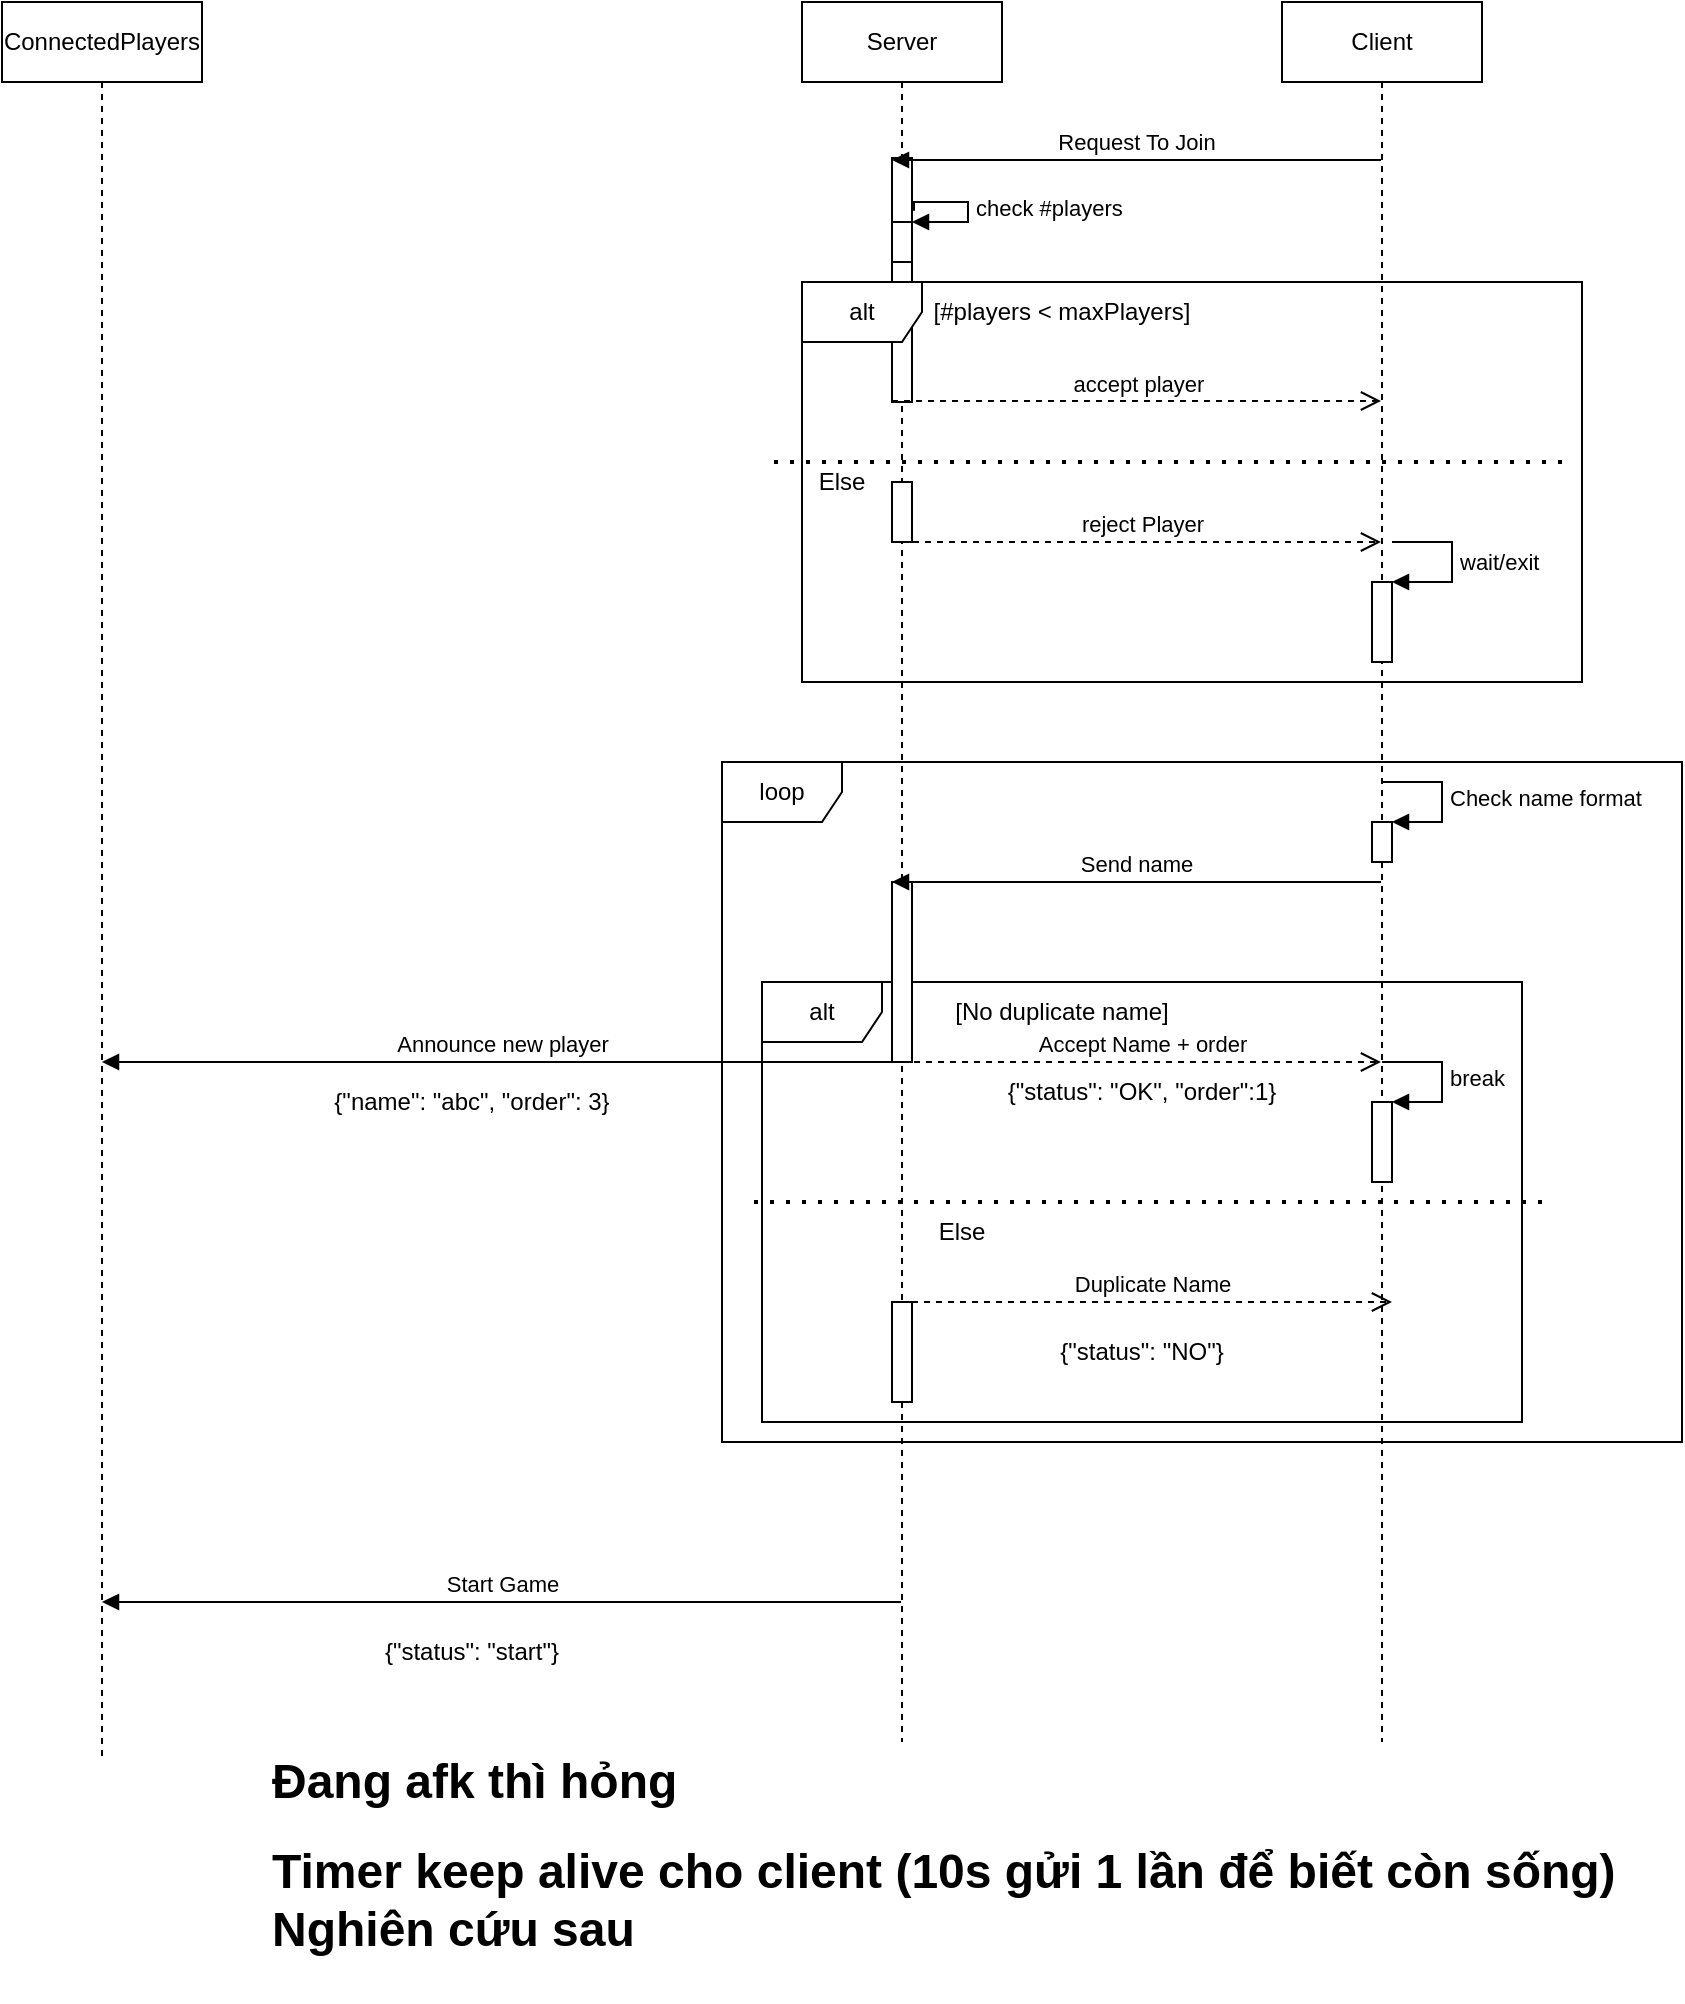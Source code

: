 <mxfile version="15.8.2" type="device" pages="4"><diagram id="5BdHC1QGSKDhrN6lSMNU" name="Login"><mxGraphModel dx="1718" dy="450" grid="1" gridSize="10" guides="1" tooltips="1" connect="1" arrows="1" fold="1" page="1" pageScale="1" pageWidth="850" pageHeight="1100" math="0" shadow="0"><root><mxCell id="0"/><mxCell id="1" parent="0"/><mxCell id="oxbAlQ4uwrXy4WaHBNYf-58" value="alt" style="shape=umlFrame;whiteSpace=wrap;html=1;" parent="1" vertex="1"><mxGeometry x="340" y="560" width="380" height="220" as="geometry"/></mxCell><mxCell id="oxbAlQ4uwrXy4WaHBNYf-59" value="loop" style="shape=umlFrame;whiteSpace=wrap;html=1;" parent="1" vertex="1"><mxGeometry x="320" y="450" width="480" height="340" as="geometry"/></mxCell><mxCell id="oxbAlQ4uwrXy4WaHBNYf-2" value="ConnectedPlayers" style="shape=umlLifeline;perimeter=lifelinePerimeter;whiteSpace=wrap;html=1;container=1;collapsible=0;recursiveResize=0;outlineConnect=0;" parent="1" vertex="1"><mxGeometry x="-40" y="70" width="100" height="880" as="geometry"/></mxCell><mxCell id="oxbAlQ4uwrXy4WaHBNYf-3" value="Server" style="shape=umlLifeline;perimeter=lifelinePerimeter;whiteSpace=wrap;html=1;container=1;collapsible=0;recursiveResize=0;outlineConnect=0;" parent="1" vertex="1"><mxGeometry x="360" y="70" width="100" height="870" as="geometry"/></mxCell><mxCell id="oxbAlQ4uwrXy4WaHBNYf-10" value="" style="html=1;points=[];perimeter=orthogonalPerimeter;" parent="oxbAlQ4uwrXy4WaHBNYf-3" vertex="1"><mxGeometry x="45" y="78" width="10" height="122" as="geometry"/></mxCell><mxCell id="oxbAlQ4uwrXy4WaHBNYf-14" value="" style="html=1;points=[];perimeter=orthogonalPerimeter;" parent="oxbAlQ4uwrXy4WaHBNYf-3" vertex="1"><mxGeometry x="45" y="110" width="10" height="20" as="geometry"/></mxCell><mxCell id="oxbAlQ4uwrXy4WaHBNYf-15" value="check #players" style="edgeStyle=orthogonalEdgeStyle;html=1;align=left;spacingLeft=2;endArrow=block;rounded=0;entryX=1;entryY=0;exitX=1.1;exitY=0.216;exitDx=0;exitDy=0;exitPerimeter=0;" parent="oxbAlQ4uwrXy4WaHBNYf-3" source="oxbAlQ4uwrXy4WaHBNYf-10" target="oxbAlQ4uwrXy4WaHBNYf-14" edge="1"><mxGeometry relative="1" as="geometry"><mxPoint x="53" y="88" as="sourcePoint"/><Array as="points"><mxPoint x="83" y="100"/><mxPoint x="83" y="110"/></Array></mxGeometry></mxCell><mxCell id="oxbAlQ4uwrXy4WaHBNYf-12" value="accept player" style="html=1;verticalAlign=bottom;endArrow=open;dashed=1;endSize=8;exitX=0;exitY=0.95;rounded=0;" parent="oxbAlQ4uwrXy4WaHBNYf-3" edge="1"><mxGeometry relative="1" as="geometry"><mxPoint x="289.5" y="199.5" as="targetPoint"/><mxPoint x="45" y="199.5" as="sourcePoint"/></mxGeometry></mxCell><mxCell id="oxbAlQ4uwrXy4WaHBNYf-16" value="" style="html=1;points=[];perimeter=orthogonalPerimeter;" parent="oxbAlQ4uwrXy4WaHBNYf-3" vertex="1"><mxGeometry x="45" y="240" width="10" height="30" as="geometry"/></mxCell><mxCell id="oxbAlQ4uwrXy4WaHBNYf-38" value="" style="html=1;points=[];perimeter=orthogonalPerimeter;" parent="oxbAlQ4uwrXy4WaHBNYf-3" vertex="1"><mxGeometry x="45" y="440" width="10" height="90" as="geometry"/></mxCell><mxCell id="oxbAlQ4uwrXy4WaHBNYf-45" value="Duplicate Name" style="html=1;verticalAlign=bottom;endArrow=open;dashed=1;endSize=8;rounded=0;" parent="oxbAlQ4uwrXy4WaHBNYf-3" edge="1"><mxGeometry relative="1" as="geometry"><mxPoint x="55" y="650" as="sourcePoint"/><mxPoint x="295" y="650" as="targetPoint"/></mxGeometry></mxCell><mxCell id="oxbAlQ4uwrXy4WaHBNYf-46" value="" style="html=1;points=[];perimeter=orthogonalPerimeter;" parent="oxbAlQ4uwrXy4WaHBNYf-3" vertex="1"><mxGeometry x="45" y="650" width="10" height="50" as="geometry"/></mxCell><mxCell id="oxbAlQ4uwrXy4WaHBNYf-48" value="" style="endArrow=none;dashed=1;html=1;dashPattern=1 3;strokeWidth=2;rounded=0;" parent="oxbAlQ4uwrXy4WaHBNYf-3" edge="1"><mxGeometry width="50" height="50" relative="1" as="geometry"><mxPoint x="370" y="600" as="sourcePoint"/><mxPoint x="-30" y="600" as="targetPoint"/></mxGeometry></mxCell><mxCell id="oxbAlQ4uwrXy4WaHBNYf-4" value="Client" style="shape=umlLifeline;perimeter=lifelinePerimeter;whiteSpace=wrap;html=1;container=1;collapsible=0;recursiveResize=0;outlineConnect=0;" parent="1" vertex="1"><mxGeometry x="600" y="70" width="100" height="870" as="geometry"/></mxCell><mxCell id="oxbAlQ4uwrXy4WaHBNYf-32" value="" style="html=1;points=[];perimeter=orthogonalPerimeter;" parent="oxbAlQ4uwrXy4WaHBNYf-4" vertex="1"><mxGeometry x="45" y="290" width="10" height="40" as="geometry"/></mxCell><mxCell id="oxbAlQ4uwrXy4WaHBNYf-33" value="wait/exit" style="edgeStyle=orthogonalEdgeStyle;html=1;align=left;spacingLeft=2;endArrow=block;rounded=0;entryX=1;entryY=0;" parent="oxbAlQ4uwrXy4WaHBNYf-4" target="oxbAlQ4uwrXy4WaHBNYf-32" edge="1"><mxGeometry relative="1" as="geometry"><mxPoint x="55" y="270" as="sourcePoint"/><Array as="points"><mxPoint x="85" y="270"/></Array></mxGeometry></mxCell><mxCell id="oxbAlQ4uwrXy4WaHBNYf-41" value="" style="html=1;points=[];perimeter=orthogonalPerimeter;" parent="oxbAlQ4uwrXy4WaHBNYf-4" vertex="1"><mxGeometry x="45" y="410" width="10" height="20" as="geometry"/></mxCell><mxCell id="oxbAlQ4uwrXy4WaHBNYf-42" value="Check name format" style="edgeStyle=orthogonalEdgeStyle;html=1;align=left;spacingLeft=2;endArrow=block;rounded=0;entryX=1;entryY=0;" parent="oxbAlQ4uwrXy4WaHBNYf-4" target="oxbAlQ4uwrXy4WaHBNYf-41" edge="1"><mxGeometry relative="1" as="geometry"><mxPoint x="50" y="390" as="sourcePoint"/><Array as="points"><mxPoint x="80" y="390"/></Array></mxGeometry></mxCell><mxCell id="oxbAlQ4uwrXy4WaHBNYf-43" value="" style="html=1;points=[];perimeter=orthogonalPerimeter;" parent="oxbAlQ4uwrXy4WaHBNYf-4" vertex="1"><mxGeometry x="45" y="550" width="10" height="40" as="geometry"/></mxCell><mxCell id="oxbAlQ4uwrXy4WaHBNYf-44" value="break" style="edgeStyle=orthogonalEdgeStyle;html=1;align=left;spacingLeft=2;endArrow=block;rounded=0;entryX=1;entryY=0;" parent="oxbAlQ4uwrXy4WaHBNYf-4" target="oxbAlQ4uwrXy4WaHBNYf-43" edge="1"><mxGeometry relative="1" as="geometry"><mxPoint x="50" y="530" as="sourcePoint"/><Array as="points"><mxPoint x="80" y="530"/></Array></mxGeometry></mxCell><mxCell id="oxbAlQ4uwrXy4WaHBNYf-11" value="Request To Join" style="html=1;verticalAlign=bottom;endArrow=block;entryX=0;entryY=0;rounded=0;" parent="1" edge="1"><mxGeometry relative="1" as="geometry"><mxPoint x="649.5" y="149.0" as="sourcePoint"/><mxPoint x="405" y="149.0" as="targetPoint"/></mxGeometry></mxCell><mxCell id="oxbAlQ4uwrXy4WaHBNYf-22" value="[#players &amp;lt; maxPlayers]" style="text;html=1;strokeColor=none;fillColor=none;align=center;verticalAlign=middle;whiteSpace=wrap;rounded=0;" parent="1" vertex="1"><mxGeometry x="420" y="210" width="140" height="30" as="geometry"/></mxCell><mxCell id="oxbAlQ4uwrXy4WaHBNYf-25" value="Else" style="text;html=1;strokeColor=none;fillColor=none;align=center;verticalAlign=middle;whiteSpace=wrap;rounded=0;" parent="1" vertex="1"><mxGeometry x="310" y="295" width="140" height="30" as="geometry"/></mxCell><mxCell id="oxbAlQ4uwrXy4WaHBNYf-28" value="reject Player" style="html=1;verticalAlign=bottom;endArrow=open;dashed=1;endSize=8;rounded=0;" parent="1" edge="1"><mxGeometry relative="1" as="geometry"><mxPoint x="409.5" y="340" as="sourcePoint"/><mxPoint x="649.5" y="340" as="targetPoint"/></mxGeometry></mxCell><mxCell id="oxbAlQ4uwrXy4WaHBNYf-34" value="alt" style="shape=umlFrame;whiteSpace=wrap;html=1;" parent="1" vertex="1"><mxGeometry x="360" y="210" width="390" height="200" as="geometry"/></mxCell><mxCell id="oxbAlQ4uwrXy4WaHBNYf-39" value="Send name" style="html=1;verticalAlign=bottom;endArrow=block;entryX=0;entryY=0;rounded=0;" parent="1" source="oxbAlQ4uwrXy4WaHBNYf-4" target="oxbAlQ4uwrXy4WaHBNYf-38" edge="1"><mxGeometry relative="1" as="geometry"><mxPoint x="649.5" y="520.0" as="sourcePoint"/></mxGeometry></mxCell><mxCell id="oxbAlQ4uwrXy4WaHBNYf-40" value="Accept Name + order" style="html=1;verticalAlign=bottom;endArrow=open;dashed=1;endSize=8;exitX=0.5;exitY=1;rounded=0;exitDx=0;exitDy=0;exitPerimeter=0;" parent="1" source="oxbAlQ4uwrXy4WaHBNYf-38" target="oxbAlQ4uwrXy4WaHBNYf-4" edge="1"><mxGeometry relative="1" as="geometry"><mxPoint x="649.5" y="596" as="targetPoint"/></mxGeometry></mxCell><mxCell id="oxbAlQ4uwrXy4WaHBNYf-47" value="" style="endArrow=none;dashed=1;html=1;dashPattern=1 3;strokeWidth=2;rounded=0;" parent="1" edge="1"><mxGeometry width="50" height="50" relative="1" as="geometry"><mxPoint x="740" y="300" as="sourcePoint"/><mxPoint x="340" y="300" as="targetPoint"/></mxGeometry></mxCell><mxCell id="oxbAlQ4uwrXy4WaHBNYf-50" value="Else" style="text;html=1;strokeColor=none;fillColor=none;align=center;verticalAlign=middle;whiteSpace=wrap;rounded=0;" parent="1" vertex="1"><mxGeometry x="370" y="670" width="140" height="30" as="geometry"/></mxCell><mxCell id="oxbAlQ4uwrXy4WaHBNYf-52" value="[No duplicate name]" style="text;html=1;strokeColor=none;fillColor=none;align=center;verticalAlign=middle;whiteSpace=wrap;rounded=0;" parent="1" vertex="1"><mxGeometry x="420" y="560" width="140" height="30" as="geometry"/></mxCell><mxCell id="oxbAlQ4uwrXy4WaHBNYf-62" value="Start Game" style="html=1;verticalAlign=bottom;endArrow=block;rounded=0;" parent="1" source="oxbAlQ4uwrXy4WaHBNYf-3" target="oxbAlQ4uwrXy4WaHBNYf-2" edge="1"><mxGeometry width="80" relative="1" as="geometry"><mxPoint x="250" y="870" as="sourcePoint"/><mxPoint x="330" y="870" as="targetPoint"/><Array as="points"><mxPoint x="180" y="870"/></Array></mxGeometry></mxCell><mxCell id="oxbAlQ4uwrXy4WaHBNYf-63" value="Announce new player" style="html=1;verticalAlign=bottom;endArrow=block;rounded=0;" parent="1" edge="1"><mxGeometry width="80" relative="1" as="geometry"><mxPoint x="410.67" y="600" as="sourcePoint"/><mxPoint x="10.003" y="600" as="targetPoint"/><Array as="points"><mxPoint x="181.17" y="600"/></Array></mxGeometry></mxCell><mxCell id="gLfOgWTA7jSBLTGKbePZ-1" value="&lt;h1&gt;Đang afk thì hỏng&lt;/h1&gt;&lt;h1&gt;Timer keep alive cho client (10s gửi 1 lần để biết còn sống) Nghiên cứu sau&lt;/h1&gt;" style="text;html=1;strokeColor=none;fillColor=none;spacing=5;spacingTop=-20;whiteSpace=wrap;overflow=hidden;rounded=0;" parent="1" vertex="1"><mxGeometry x="90" y="940" width="680" height="130" as="geometry"/></mxCell><mxCell id="Hct4y1NkEBP2Jx6G9IIb-3" value="{&quot;status&quot;: &quot;OK&quot;, &quot;order&quot;:1}" style="text;html=1;strokeColor=none;fillColor=none;align=center;verticalAlign=middle;whiteSpace=wrap;rounded=0;" vertex="1" parent="1"><mxGeometry x="440" y="600" width="180" height="30" as="geometry"/></mxCell><mxCell id="Hct4y1NkEBP2Jx6G9IIb-5" value="{&quot;status&quot;: &quot;NO&quot;}" style="text;html=1;strokeColor=none;fillColor=none;align=center;verticalAlign=middle;whiteSpace=wrap;rounded=0;" vertex="1" parent="1"><mxGeometry x="480" y="730" width="100" height="30" as="geometry"/></mxCell><mxCell id="Hct4y1NkEBP2Jx6G9IIb-6" value="{&quot;name&quot;: &quot;abc&quot;, &quot;order&quot;: 3}" style="text;html=1;strokeColor=none;fillColor=none;align=center;verticalAlign=middle;whiteSpace=wrap;rounded=0;" vertex="1" parent="1"><mxGeometry x="120" y="605" width="150" height="30" as="geometry"/></mxCell><mxCell id="Hct4y1NkEBP2Jx6G9IIb-7" value="{&quot;status&quot;: &quot;start&quot;}" style="text;html=1;strokeColor=none;fillColor=none;align=center;verticalAlign=middle;whiteSpace=wrap;rounded=0;" vertex="1" parent="1"><mxGeometry x="140" y="880" width="110" height="30" as="geometry"/></mxCell></root></mxGraphModel></diagram><diagram id="0Jbsg5x_dyhMP2Vouvt1" name="Gameplay"><mxGraphModel dx="868" dy="450" grid="1" gridSize="10" guides="1" tooltips="1" connect="1" arrows="1" fold="1" page="1" pageScale="1" pageWidth="850" pageHeight="1100" math="0" shadow="0"><root><mxCell id="KXq_65HICWdkQ_UiJgt--0"/><mxCell id="KXq_65HICWdkQ_UiJgt--1" parent="KXq_65HICWdkQ_UiJgt--0"/><mxCell id="bm47rVCH--IzjGqfdRUU-0" value="alt" style="shape=umlFrame;whiteSpace=wrap;html=1;" parent="KXq_65HICWdkQ_UiJgt--1" vertex="1"><mxGeometry x="170" y="300" width="610" height="310" as="geometry"/></mxCell><mxCell id="bm47rVCH--IzjGqfdRUU-2" value="loop" style="shape=umlFrame;whiteSpace=wrap;html=1;" parent="KXq_65HICWdkQ_UiJgt--1" vertex="1"><mxGeometry x="140" y="220" width="680" height="430" as="geometry"/></mxCell><mxCell id="L1ZqJjyV8dGGfEE0LNTt-3" value="Client" style="shape=umlLifeline;perimeter=lifelinePerimeter;whiteSpace=wrap;html=1;container=1;collapsible=0;recursiveResize=0;outlineConnect=0;" parent="KXq_65HICWdkQ_UiJgt--1" vertex="1"><mxGeometry x="680" y="40" width="100" height="840" as="geometry"/></mxCell><mxCell id="L1ZqJjyV8dGGfEE0LNTt-13" value="" style="html=1;points=[];perimeter=orthogonalPerimeter;" parent="L1ZqJjyV8dGGfEE0LNTt-3" vertex="1"><mxGeometry x="46" y="236" width="10" height="104" as="geometry"/></mxCell><mxCell id="L1ZqJjyV8dGGfEE0LNTt-17" value="" style="html=1;points=[];perimeter=orthogonalPerimeter;" parent="L1ZqJjyV8dGGfEE0LNTt-3" vertex="1"><mxGeometry x="46" y="390" width="10" height="40" as="geometry"/></mxCell><mxCell id="L1ZqJjyV8dGGfEE0LNTt-23" value="" style="html=1;points=[];perimeter=orthogonalPerimeter;" parent="L1ZqJjyV8dGGfEE0LNTt-3" vertex="1"><mxGeometry x="45" y="500" width="10" height="40" as="geometry"/></mxCell><mxCell id="L1ZqJjyV8dGGfEE0LNTt-25" value="" style="endArrow=none;dashed=1;html=1;dashPattern=1 3;strokeWidth=2;rounded=0;" parent="L1ZqJjyV8dGGfEE0LNTt-3" edge="1"><mxGeometry width="50" height="50" relative="1" as="geometry"><mxPoint x="-500" y="370" as="sourcePoint"/><mxPoint x="110" y="370" as="targetPoint"/></mxGeometry></mxCell><mxCell id="L1ZqJjyV8dGGfEE0LNTt-26" value="" style="endArrow=none;dashed=1;html=1;dashPattern=1 3;strokeWidth=2;rounded=0;" parent="L1ZqJjyV8dGGfEE0LNTt-3" edge="1"><mxGeometry width="50" height="50" relative="1" as="geometry"><mxPoint x="-500" y="460" as="sourcePoint"/><mxPoint x="110.0" y="460" as="targetPoint"/></mxGeometry></mxCell><mxCell id="L1ZqJjyV8dGGfEE0LNTt-2" value="Server" style="shape=umlLifeline;perimeter=lifelinePerimeter;whiteSpace=wrap;html=1;container=1;collapsible=0;recursiveResize=0;outlineConnect=0;" parent="KXq_65HICWdkQ_UiJgt--1" vertex="1"><mxGeometry x="190" y="40" width="100" height="840" as="geometry"/></mxCell><mxCell id="L1ZqJjyV8dGGfEE0LNTt-8" value="" style="html=1;points=[];perimeter=orthogonalPerimeter;" parent="L1ZqJjyV8dGGfEE0LNTt-2" vertex="1"><mxGeometry x="46" y="80" width="10" height="40" as="geometry"/></mxCell><mxCell id="L1ZqJjyV8dGGfEE0LNTt-9" value="Choose Question Set" style="edgeStyle=orthogonalEdgeStyle;html=1;align=left;spacingLeft=2;endArrow=block;rounded=0;entryX=1;entryY=0;" parent="L1ZqJjyV8dGGfEE0LNTt-2" target="L1ZqJjyV8dGGfEE0LNTt-8" edge="1"><mxGeometry relative="1" as="geometry"><mxPoint x="51" y="60" as="sourcePoint"/><Array as="points"><mxPoint x="81" y="60"/></Array></mxGeometry></mxCell><mxCell id="L1ZqJjyV8dGGfEE0LNTt-19" value="" style="html=1;points=[];perimeter=orthogonalPerimeter;" parent="L1ZqJjyV8dGGfEE0LNTt-2" vertex="1"><mxGeometry x="46" y="230" width="10" height="110" as="geometry"/></mxCell><mxCell id="bm47rVCH--IzjGqfdRUU-4" value="" style="html=1;points=[];perimeter=orthogonalPerimeter;" parent="L1ZqJjyV8dGGfEE0LNTt-2" vertex="1"><mxGeometry x="46" y="530" width="10" height="30" as="geometry"/></mxCell><mxCell id="bm47rVCH--IzjGqfdRUU-5" value="elliminate" style="edgeStyle=orthogonalEdgeStyle;html=1;align=left;spacingLeft=2;endArrow=block;rounded=0;entryX=1;entryY=0;" parent="L1ZqJjyV8dGGfEE0LNTt-2" target="bm47rVCH--IzjGqfdRUU-4" edge="1"><mxGeometry x="0.333" y="-9" relative="1" as="geometry"><mxPoint x="51" y="510" as="sourcePoint"/><Array as="points"><mxPoint x="51" y="520"/><mxPoint x="81" y="520"/><mxPoint x="81" y="530"/></Array><mxPoint x="9" y="9" as="offset"/></mxGeometry></mxCell><mxCell id="L1ZqJjyV8dGGfEE0LNTt-10" value="Send #players, order, #questions" style="html=1;verticalAlign=bottom;endArrow=block;rounded=0;" parent="KXq_65HICWdkQ_UiJgt--1" source="L1ZqJjyV8dGGfEE0LNTt-2" target="L1ZqJjyV8dGGfEE0LNTt-3" edge="1"><mxGeometry width="80" relative="1" as="geometry"><mxPoint x="400" y="70" as="sourcePoint"/><mxPoint x="480" y="70" as="targetPoint"/><Array as="points"><mxPoint x="380" y="180"/></Array></mxGeometry></mxCell><mxCell id="L1ZqJjyV8dGGfEE0LNTt-12" value="[More than 1 Quesion left]" style="text;html=1;strokeColor=none;fillColor=none;align=center;verticalAlign=middle;whiteSpace=wrap;rounded=0;" parent="KXq_65HICWdkQ_UiJgt--1" vertex="1"><mxGeometry x="280" y="220" width="150" height="30" as="geometry"/></mxCell><mxCell id="L1ZqJjyV8dGGfEE0LNTt-14" value="Send Question, order" style="html=1;verticalAlign=bottom;endArrow=block;entryX=0;entryY=0;rounded=0;" parent="KXq_65HICWdkQ_UiJgt--1" target="L1ZqJjyV8dGGfEE0LNTt-13" edge="1"><mxGeometry x="-0.012" y="6" relative="1" as="geometry"><mxPoint x="250" y="276" as="sourcePoint"/><mxPoint as="offset"/></mxGeometry></mxCell><mxCell id="L1ZqJjyV8dGGfEE0LNTt-20" value="Send Answer" style="html=1;verticalAlign=bottom;endArrow=block;rounded=0;" parent="KXq_65HICWdkQ_UiJgt--1" source="L1ZqJjyV8dGGfEE0LNTt-3" target="L1ZqJjyV8dGGfEE0LNTt-19" edge="1"><mxGeometry width="80" relative="1" as="geometry"><mxPoint x="720" y="310" as="sourcePoint"/><mxPoint x="480" y="360" as="targetPoint"/><Array as="points"><mxPoint x="560" y="340"/></Array></mxGeometry></mxCell><mxCell id="L1ZqJjyV8dGGfEE0LNTt-21" value="Answer Verdict" style="html=1;verticalAlign=bottom;endArrow=open;dashed=1;endSize=8;rounded=0;" parent="KXq_65HICWdkQ_UiJgt--1" source="L1ZqJjyV8dGGfEE0LNTt-19" target="L1ZqJjyV8dGGfEE0LNTt-3" edge="1"><mxGeometry relative="1" as="geometry"><mxPoint x="480" y="360" as="sourcePoint"/><mxPoint x="400" y="360" as="targetPoint"/><Array as="points"><mxPoint x="420" y="380"/><mxPoint x="540" y="380"/></Array></mxGeometry></mxCell><mxCell id="L1ZqJjyV8dGGfEE0LNTt-22" value="Switch Turn" style="html=1;verticalAlign=bottom;endArrow=block;rounded=0;exitX=-0.233;exitY=0.096;exitDx=0;exitDy=0;exitPerimeter=0;" parent="KXq_65HICWdkQ_UiJgt--1" source="L1ZqJjyV8dGGfEE0LNTt-17" target="L1ZqJjyV8dGGfEE0LNTt-2" edge="1"><mxGeometry width="80" relative="1" as="geometry"><mxPoint x="400" y="360" as="sourcePoint"/><mxPoint x="480" y="360" as="targetPoint"/></mxGeometry></mxCell><mxCell id="L1ZqJjyV8dGGfEE0LNTt-24" value="Time out" style="html=1;verticalAlign=bottom;endArrow=block;rounded=0;exitX=-0.233;exitY=0.096;exitDx=0;exitDy=0;exitPerimeter=0;" parent="KXq_65HICWdkQ_UiJgt--1" edge="1"><mxGeometry width="80" relative="1" as="geometry"><mxPoint x="723.67" y="540.0" as="sourcePoint"/><mxPoint x="239.667" y="540.0" as="targetPoint"/></mxGeometry></mxCell><mxCell id="bm47rVCH--IzjGqfdRUU-3" value="Announce Winner" style="html=1;verticalAlign=bottom;endArrow=block;rounded=0;" parent="KXq_65HICWdkQ_UiJgt--1" source="L1ZqJjyV8dGGfEE0LNTt-2" target="L1ZqJjyV8dGGfEE0LNTt-3" edge="1"><mxGeometry width="80" relative="1" as="geometry"><mxPoint x="410" y="800" as="sourcePoint"/><mxPoint x="490" y="800" as="targetPoint"/><Array as="points"><mxPoint x="600" y="720"/></Array></mxGeometry></mxCell><mxCell id="A0KCl5f-9WIJpqkTVfjv-0" value="{&quot;players&quot;: [{&quot;name&quot;:&quot;abc&quot;, &quot;order&quot;: 1},{&quot;name&quot;:&quot;def&quot;, &quot;order&quot;: 2}], &quot;questions&quot;: 5}" style="text;html=1;strokeColor=none;fillColor=none;align=center;verticalAlign=middle;whiteSpace=wrap;rounded=0;" vertex="1" parent="KXq_65HICWdkQ_UiJgt--1"><mxGeometry x="260" y="180" width="440" height="30" as="geometry"/></mxCell><mxCell id="A0KCl5f-9WIJpqkTVfjv-2" value="&lt;font style=&quot;font-size: 11px&quot;&gt;{&quot;question&quot;: {&quot;question&quot;:&quot;1+1&quot;, &quot;choice&quot;:[&quot;1&quot;, &quot;2&quot;]}, &quot;playername&quot;: &quot;ab&quot;, &quot;remain question&quot;: 3}&lt;/font&gt;" style="text;html=1;strokeColor=none;fillColor=none;align=center;verticalAlign=middle;whiteSpace=wrap;rounded=0;" vertex="1" parent="KXq_65HICWdkQ_UiJgt--1"><mxGeometry x="240" y="270" width="480" height="30" as="geometry"/></mxCell><mxCell id="A0KCl5f-9WIJpqkTVfjv-4" value="{&quot;answer&quot;: &quot;A&quot;, &quot;question&quot;:{&quot;question&quot;:&quot;1+1&quot;, &quot;choice&quot;:[&quot;1&quot;, &quot;2&quot;]}}" style="text;html=1;strokeColor=none;fillColor=none;align=center;verticalAlign=middle;whiteSpace=wrap;rounded=0;fontSize=11;" vertex="1" parent="KXq_65HICWdkQ_UiJgt--1"><mxGeometry x="265" y="340" width="430" height="30" as="geometry"/></mxCell><mxCell id="A0KCl5f-9WIJpqkTVfjv-5" value="{&quot;answer&quot;: &quot;Skip&quot;, &quot;question&quot;:{&quot;question&quot;:&quot;1+1&quot;, &quot;choice&quot;:[&quot;1&quot;, &quot;2&quot;]}}" style="text;html=1;strokeColor=none;fillColor=none;align=center;verticalAlign=middle;whiteSpace=wrap;rounded=0;fontSize=11;" vertex="1" parent="KXq_65HICWdkQ_UiJgt--1"><mxGeometry x="270" y="430" width="430" height="30" as="geometry"/></mxCell><mxCell id="A0KCl5f-9WIJpqkTVfjv-6" value="{&quot;answer&quot;: &quot;Timeout&quot;, &quot;question&quot;:{&quot;question&quot;:&quot;1+1&quot;, &quot;choice&quot;:[&quot;1&quot;, &quot;2&quot;]}}" style="text;html=1;strokeColor=none;fillColor=none;align=center;verticalAlign=middle;whiteSpace=wrap;rounded=0;fontSize=11;" vertex="1" parent="KXq_65HICWdkQ_UiJgt--1"><mxGeometry x="280" y="540" width="430" height="30" as="geometry"/></mxCell><mxCell id="A0KCl5f-9WIJpqkTVfjv-7" value="{&quot;verdict&quot;: &quot;YES&quot;/&quot;NO&quot;/&quot;Skip&quot;}" style="text;html=1;strokeColor=none;fillColor=none;align=center;verticalAlign=middle;whiteSpace=wrap;rounded=0;fontSize=11;" vertex="1" parent="KXq_65HICWdkQ_UiJgt--1"><mxGeometry x="385" y="380" width="190" height="30" as="geometry"/></mxCell><mxCell id="A0KCl5f-9WIJpqkTVfjv-8" value="{&quot;verdict&quot;: &quot;NO&quot;}" style="text;html=1;strokeColor=none;fillColor=none;align=center;verticalAlign=middle;whiteSpace=wrap;rounded=0;fontSize=11;" vertex="1" parent="KXq_65HICWdkQ_UiJgt--1"><mxGeometry x="385" y="570" width="190" height="30" as="geometry"/></mxCell><mxCell id="A0KCl5f-9WIJpqkTVfjv-9" value="{&quot;winner&quot;: &quot;abc&quot;}" style="text;html=1;strokeColor=none;fillColor=none;align=center;verticalAlign=middle;whiteSpace=wrap;rounded=0;fontSize=11;" vertex="1" parent="KXq_65HICWdkQ_UiJgt--1"><mxGeometry x="265" y="720" width="430" height="30" as="geometry"/></mxCell></root></mxGraphModel></diagram><diagram id="v_6XfWMkGSxzYSnma-TE" name="ServerClassDiagram"><mxGraphModel dx="868" dy="482" grid="1" gridSize="10" guides="1" tooltips="1" connect="1" arrows="1" fold="1" page="1" pageScale="1" pageWidth="850" pageHeight="1100" math="0" shadow="0"><root><mxCell id="467o--lxGLcZeM8zqJQB-0"/><mxCell id="467o--lxGLcZeM8zqJQB-1" parent="467o--lxGLcZeM8zqJQB-0"/><mxCell id="467o--lxGLcZeM8zqJQB-2" value="Server" style="swimlane;fontStyle=1;align=center;verticalAlign=top;childLayout=stackLayout;horizontal=1;startSize=26;horizontalStack=0;resizeParent=1;resizeParentMax=0;resizeLast=0;collapsible=1;marginBottom=0;" vertex="1" parent="467o--lxGLcZeM8zqJQB-1"><mxGeometry x="110" y="100" width="160" height="86" as="geometry"/></mxCell><mxCell id="467o--lxGLcZeM8zqJQB-3" value="- questionBank" style="text;strokeColor=none;fillColor=none;align=left;verticalAlign=top;spacingLeft=4;spacingRight=4;overflow=hidden;rotatable=0;points=[[0,0.5],[1,0.5]];portConstraint=eastwest;" vertex="1" parent="467o--lxGLcZeM8zqJQB-2"><mxGeometry y="26" width="160" height="26" as="geometry"/></mxCell><mxCell id="467o--lxGLcZeM8zqJQB-4" value="" style="line;strokeWidth=1;fillColor=none;align=left;verticalAlign=middle;spacingTop=-1;spacingLeft=3;spacingRight=3;rotatable=0;labelPosition=right;points=[];portConstraint=eastwest;" vertex="1" parent="467o--lxGLcZeM8zqJQB-2"><mxGeometry y="52" width="160" height="8" as="geometry"/></mxCell><mxCell id="467o--lxGLcZeM8zqJQB-5" value="+ method(type): type" style="text;strokeColor=none;fillColor=none;align=left;verticalAlign=top;spacingLeft=4;spacingRight=4;overflow=hidden;rotatable=0;points=[[0,0.5],[1,0.5]];portConstraint=eastwest;" vertex="1" parent="467o--lxGLcZeM8zqJQB-2"><mxGeometry y="60" width="160" height="26" as="geometry"/></mxCell></root></mxGraphModel></diagram><diagram id="6Uvflj7mwZHcYN6RZh8h" name="ClientClassDiagram"><mxGraphModel dx="868" dy="482" grid="1" gridSize="10" guides="1" tooltips="1" connect="1" arrows="1" fold="1" page="1" pageScale="1" pageWidth="850" pageHeight="1100" math="0" shadow="0"><root><mxCell id="E8BUTT4izcM3YUy2atzc-0"/><mxCell id="E8BUTT4izcM3YUy2atzc-1" parent="E8BUTT4izcM3YUy2atzc-0"/><mxCell id="TedGlYzQsU8bpMbv5q3--0" value="Client" style="swimlane;fontStyle=1;align=center;verticalAlign=top;childLayout=stackLayout;horizontal=1;startSize=26;horizontalStack=0;resizeParent=1;resizeParentMax=0;resizeLast=0;collapsible=1;marginBottom=0;" vertex="1" parent="E8BUTT4izcM3YUy2atzc-1"><mxGeometry x="110" y="100" width="160" height="216" as="geometry"/></mxCell><mxCell id="TedGlYzQsU8bpMbv5q3--1" value="+ Turn/Order" style="text;strokeColor=none;fillColor=none;align=left;verticalAlign=top;spacingLeft=4;spacingRight=4;overflow=hidden;rotatable=0;points=[[0,0.5],[1,0.5]];portConstraint=eastwest;" vertex="1" parent="TedGlYzQsU8bpMbv5q3--0"><mxGeometry y="26" width="160" height="26" as="geometry"/></mxCell><mxCell id="TbNHLT73_Zf7EiJh3WHM-0" value="+ Name" style="text;strokeColor=none;fillColor=none;align=left;verticalAlign=top;spacingLeft=4;spacingRight=4;overflow=hidden;rotatable=0;points=[[0,0.5],[1,0.5]];portConstraint=eastwest;" vertex="1" parent="TedGlYzQsU8bpMbv5q3--0"><mxGeometry y="52" width="160" height="26" as="geometry"/></mxCell><mxCell id="TedGlYzQsU8bpMbv5q3--2" value="" style="line;strokeWidth=1;fillColor=none;align=left;verticalAlign=middle;spacingTop=-1;spacingLeft=3;spacingRight=3;rotatable=0;labelPosition=right;points=[];portConstraint=eastwest;" vertex="1" parent="TedGlYzQsU8bpMbv5q3--0"><mxGeometry y="78" width="160" height="8" as="geometry"/></mxCell><mxCell id="TbNHLT73_Zf7EiJh3WHM-1" value="+ initConnection()" style="text;strokeColor=none;fillColor=none;align=left;verticalAlign=top;spacingLeft=4;spacingRight=4;overflow=hidden;rotatable=0;points=[[0,0.5],[1,0.5]];portConstraint=eastwest;" vertex="1" parent="TedGlYzQsU8bpMbv5q3--0"><mxGeometry y="86" width="160" height="26" as="geometry"/></mxCell><mxCell id="TbNHLT73_Zf7EiJh3WHM-3" value="+ sendName()" style="text;strokeColor=none;fillColor=none;align=left;verticalAlign=top;spacingLeft=4;spacingRight=4;overflow=hidden;rotatable=0;points=[[0,0.5],[1,0.5]];portConstraint=eastwest;" vertex="1" parent="TedGlYzQsU8bpMbv5q3--0"><mxGeometry y="112" width="160" height="26" as="geometry"/></mxCell><mxCell id="TbNHLT73_Zf7EiJh3WHM-2" value="+ checkNameFormat()" style="text;strokeColor=none;fillColor=none;align=left;verticalAlign=top;spacingLeft=4;spacingRight=4;overflow=hidden;rotatable=0;points=[[0,0.5],[1,0.5]];portConstraint=eastwest;" vertex="1" parent="TedGlYzQsU8bpMbv5q3--0"><mxGeometry y="138" width="160" height="26" as="geometry"/></mxCell><mxCell id="8b_Xz23mZjSxCZ2klFNK-8" value="+ sendResponse()" style="text;strokeColor=none;fillColor=none;align=left;verticalAlign=top;spacingLeft=4;spacingRight=4;overflow=hidden;rotatable=0;points=[[0,0.5],[1,0.5]];portConstraint=eastwest;" vertex="1" parent="TedGlYzQsU8bpMbv5q3--0"><mxGeometry y="164" width="160" height="26" as="geometry"/></mxCell><mxCell id="TedGlYzQsU8bpMbv5q3--3" value="+ questionCountdown()" style="text;strokeColor=none;fillColor=none;align=left;verticalAlign=top;spacingLeft=4;spacingRight=4;overflow=hidden;rotatable=0;points=[[0,0.5],[1,0.5]];portConstraint=eastwest;" vertex="1" parent="TedGlYzQsU8bpMbv5q3--0"><mxGeometry y="190" width="160" height="26" as="geometry"/></mxCell></root></mxGraphModel></diagram></mxfile>